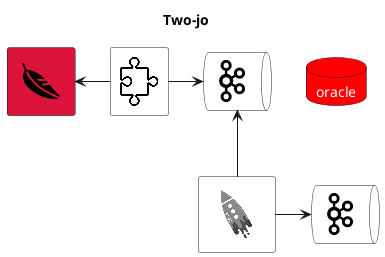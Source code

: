 @startuml
!include <cloudinsight/activemq>
!include <cloudinsight/kafka>
!include <cloudinsight/java>
!include <cloudinsight/cassandra>

sprite $ksql [284x284/16z] {
xDWtGWKn30PXMx9-tV_4P700aL-rytLkPzUntHG0000000000EZHYL2mpA8EF1-CeWvjFgz3cvIt0qPcMOSsawmLQ7DkMRJPZLQXpLns4FbEM3lGfffOjD63
OcBH9YAaOyUYpOmJoZTEcvoaY6KieyqU9nU3DWiTGwFDITMlGnk5LFqwj8aGlqva6KTleqwRXVPVnsbJrubEcpsEPXmPxpVrgZDemxmwsfIsE7BQh1GwvXLj
9aaNdLUUNphsAzhK-vNJvgoZV1MqsMYskSxzofG_9wDDpMbJ6nTeq_MxD4QRZuNttYv0-LDoitxX1voQHb66Dh6MwKwRD-7tx9rdTjrA38CVG1BU_ufVUcJv
t52NapgGvwyxZl2nZinN40wPvyYv2XhAle38DT2mRj2rY2NGvA2wSjT6Rq1pZ-gASpjfK7gw5rGdPV0eiF6cHKF52JHtgijHWxWTkbVJejP0qulZhqrTWaQo
5YTxqFIVfh8M9tu6D2fhSM9G8DnD76fG8DnC7EYg4p5OjGZl14VPWEPkuforQK1pGt6o1SrO75ffqyJjkuiJRO4m5qT6ub1z9s8k3eo2UDE9kBiurO1cKHmV
6A-0fjyBB1Tj6j0CnIaxSV3Kj4gL4Pcw4iTnGQS7ZPBWvnEwi9LZWio-0qZWFm0aypbnw29C7xVhDP5wSUIN0_Oz6kBCxce-rotDeKPReQ2U4gUyvtUFLoMO
BmDndBM9hidSYvFciqsXDM4l3ir9F9yKro4Eh9TmD5yJr26EO1IdvjhqRxGeQ-2WMTdsvt4F73uGSt8TZSRQL0keQt44uur8jfQw3bRoWd5Funoskj9uiwr6
Zdg0d31UJoyihR9hG-JCuQfexNVDO-irOsMGaRCfX05oLkSBDyboSbq0-omdNdwtE7MVY-9pvCGxS5hal0Ed3-J-fb9bPcaaJjx2L4f-EL5F8UTmbSrWivy1
0o0P6hZAFuhdUGOy42VTWLF4QSePSdSLQl6rIM3Qkoe7xmLgv-Fj9RHqDfNuSnodiQcqo74rhd8nLIu-Sdl7gbZM1izeevrZ5MjT6xDknHIfpO0Riw8pN4sb
PJUMDku1Kej1k5PxWFwcmhYLGmTJANMz05ZFQdEuQlz8LNpuKB39Yrnmt9jAYH-zMOchtLHjZEDuysysmST-IJJyDktaeCxB0LJtcXDmV4TluxiWYECN9xxO
JBzsx724kqrJ737r4hztvXaRDohqIQda84RFZZQcCR_izIdnc-PwkMtTK4CppO-mQOeZ79s7ttLgKrFL43DILKt5vAPr0pYU0O-NthHfYYCDg4gI04Yol73S
Tt4KG5v80pJNWBk3BMbyZYRHI_DQMgOnZWyTnFpqsuCTc8lDcDCDnwpZYSSd9EW3U-UXvBmDnE2mIE82-_wlcw8bfQMAx-nCetupvI-dpCJ8yWD0wYR_VeBu
--mVqdDn79AFV_bVVUnlFxxF_z6vHHgHngQ8pKswroQ_TUvS140PUN3oDZVht-Ry0iRfdTjZuRfaO1-Fst_I_9yky_IYFyGtxgiAUI5E68_6DXDnlT7jsi3d
se1jbM5zF2IVRVBRB4q_Z0s9SNqyJbicZjFxiJ__g0tBi3WEwNy5bBiTo9l1IUEMgjVTC_qQDvKtPnpFOUHIbSBjPvv__pPEeLl3-dW_EDbv-yzzyGMWXE3u
FXvolsjYpkaEijFFqlZ16T_7eviQkvgvRmvp_6sN4Zx1n_TZcD08CjqxqBG2AVpyRJ4WnlVn4FT_wpqc_-OTYSy69m-P_vesld5-lkJ6noMCcF_22f4f-b3t
-Ie0hdmSou23OwUYmLsM___1mMbm2Xb7R9mjxdusDKNab8vnmh6GPRJ1CSx46FDdoWW0GEv3ZgDG6cvmBDPyle70up4ei3C7KfQb6A1blC6PK-xEpjDxu0L1
eXm6n-KSa5IIv3HYngdhRRSI4YOFJhMgQgFS5yA0LkMxGSZlqQQgqmyEV3xMxSTbrC6Pqzjk9HKjO8zZy5eTnY5RrPB3kzTojdaW9e-S3hbWFtY1ob23uzy7
ZjFx8PXikyfhuuogboSFDpXsR9a_QWW2Wkn2JgcAULKSZeSRdFnPcp9L2DA5d2gNiszRm_butYldPzMIG6LESSvEuCGS7Sx7vy_UZgnBu9Y3Kah1fiebSyg8
PnNngZkK_zRBmI6aXUEcIfMBm1Lpqf27NF6i30YYo7A_O6e8DiFQIQmyC4T77Ppvn18A82I9-zbfvFMgW6h4kMHE7l-RwaiXI0ZgyBpULTnZ8EbbEWyFXWo0
VWa4fRP6ASIzE0JfaEn-v3LpvX6RWryK4aG1e0GBRg7JejubaadY68uHn_wkUh00Ge8YzYDU4ATdJe_aSmpK0N7i5qbA_T0GY12u9qwDVmeqcNeIwo7cf95n
N5X0agOA2U35hX8eGJaH683owhn2HZu1H2Km2MpCaVjTnQDHjHzvpPmyC8ut0WF670gLSg-DKyMXcNiCx9aZ0_iuH5XJ7mLA6fflVHora7lMd5LnQJcDEpYe
gf3Sml4hRKeVYWanvfoHN7zSndq5i4XLfP1K2kk7lnySKmEWD08lSvwAxQwc2hJjAXdttT425f1AK1fe2q7U4-SOZgSOOeWPEvgr8bbDcs5zd4qLfG_7BA_4
8GHIjz3wtNeXcZZgpqXHuz-mFYws3qmLSaFpIwlYXcHAt23Fth18mdWpxE1OPQ12V0paRNMmK4pK63ZlagEFWQJMS-DXVRmeXG8ZSGCjxdSLs8NZx2Id7cEW
ceSF-qOsGAq4DjRK3t-Z3R5jEm9-Bc9Xnnn5E_mRsCS9A6cgg0KUAc_IiKj22c3s3dW-8xMn6jV7HQqgk71i7_uw_0dt8gwKv2NVTbNzqRx3OM0S5sEDT34G
mikB1pJFRp-YSy0Q1h3-gErLx85zlBGDKaXwq9x5AOUg880Vd3Y3G0l7NffXQrKVZXkQeRYk353VlahmukHIAoTBYkqh8_iuZ3Kr1dAFWKSSI-L8Coe1-tWN
OqpJl9Hvoj59Cx2FoxP1H4bjuPZ7GYveIMXlNqB4JlGOuhgSCYFxE0IiuTXzU8DGEJEx5V6MXEQ3xEiQLvdUnz48JDr1kq58obBiHOgoimRAzkIFH-OZ-xY8
ADLOmpuSsuTtgZZMs3uaeF8eORoF5vegM5c3geRm4aAsxRGBnvJfUOE3ibw74whKVXH8UWYniSQhmePc83nE756XgdBziHPnhQFGrC21m3uVxdIQ7wTD9XHG
8x0nntrugMWkn3M4V0ny7ewBAbbdX5f0gcVD-h_nA1s4n1qJEkP8UHoE4rSrLA2LEGfgGxEaDSRDx1hwvRPxee_FWCAOGy1aefXC-2_RXX3Z32NLDNJNlgoa
2YdXSJuELLD55U26PYXr3kqXyGIcAZnhAeIUwEEggeGPbi9KCGAdlNkT6ZhBb59ULB51IFvwde-3oieQ7ux9u9ZT8DHcPOxhcdmYMXw7uqmbJ1ML5WD1aD4p
smXSPqHB35Og9-xX6C_3yR9k9jAO8pkQat-8LXLg3CmRhyH1A3_Gnr6P0vfCDGvAw9cDEZmaWXixFZGScu-pga9Ib1NDf2uTirr3H_0JLGthUNDZCq6ZhCMO
3Ss8dja2egPcFr6fTL9x_76rIcqpLLLOcQEo79XTan0b-x7Jsj0VLXkyHHjpM6NYAaBo3oct8WwFeaL9HNsZue4uLh8YcIfL9e4k_Y7KSAmYdBjBgGB84asl
H_euDoJNtNMyNfbT5rqyYeAxLtWWZgMgucCWLHbFpAxviFJtBZ4yL1ghLJ0YAyY6PZ1s3r5gFXJU6FOp1yTsrJ46nfxPheikuKhZz4WVjw5nCH1QzvJtyJqS
utmcaG6ev0Vwk79dJfC9nuVQCI5nZZEB7OnnVgAFgxhXMKLOZWy9Y9eFZqSIgTrLbF3CFgwaiZA7P3frhoqSdvgbIBshmFp8McNojDt5Sl6GETdPg49xKPb4
U1wEJPZTi90k7X8gLN7QKg5jDn5ve8_FgeuvHBu-qQ0epxe5QBlNAayCEHDrbmSfN3qKSW6MwLmHLbu9A9mUcG1JQUhWhZjkRsM5q3-HHAoBbl3CU1pJN4Ha
cUwxOmYhCWj1cQ8t-AA0igId5gjj_Q1YiIwAuF_PQLxczDH2tiRYnuzNg812LRom8KRRQ7_oYkro69WwNKtLFtfbiIvwhbpVDRd3qzwnlokxE_I-T7rN14Nh
UKKVWxyhJFuElVFxxuhY3a-xtlrT8Vixz2-EJsUeYigSZZZV5PA_G_yIvtGyggiyIdnj_7Wysgua-7MgyrrekqENhnfNE5OgvRoblhkg68dpLulJYd4gfSpf
IvlRKy9lAlwd7Jic0020003MlxK4Nc2BiIm9UpSB00000008
}

sprite $connect [256x326/16z] {
xTn9ac9138DXtq3tlstlEruKBf654-ltab6VWp6d-gFIVrL1fUTAmiUsG2ygG1_R0JKhd2zbwoM5ywLmlXJEbyBvqdP-umPBgcDRt80cR6i3-geCVy2eW4zQ
xpTkleiVqW1VizXVsVwgf0RubAN-mk_SBOwFlzRvyVkD2_3ZD-w97__jVFoy_l7Zv_jVsNx-_wJz__SXskaN_W2-OOdnAuRlQxJPhtryvhzP_y3w5mErWE_v
PV0J6X2q07Gptx1jvZ_hGlXzNje6a0X-NvYt0Io2tqNkvJUKAVogbhyMLxXVUeRgRFrnShyClrkp_7c_TBbU7tY2IVwyNnhWU-42_H_fyStyInim52pCF_14
Ndqmr1A_7od0Vy4Jxb-8YHy_VlpuyUF7Zny_VlpuyUF7Zny_VlpuyUF7Zny_VlpuyUF7Zny_VlpuyUF7Zny_VlpuyUF7tz_RFUytqXf-FTGTVYEjqyldkiRl
fstVuBd6_LRQlbylwmg_d_R0firHlv6sxrUlxl2hMMs_-dM1tmpRw4odXlr-sbD75ipw_RJ7JgmOzVjfpvrOCkDtqpgVfI-QC-R_EOtXR-XkyVjfd_rzczU0
ytu_xRDV_e4M4tuxh9xzKfyrxtyxhV71Fjw0asaD_NW3xBI6lvDbtk-dDVYtDS1FUsHuvmg_d_PTVjKLVZ-jmR_m1U2dDVWtlW3yj0P_sbz7qnhwsru0fuTF
wd9_dKfxH33xB_1GsdVIpuq33QGTy1iruCUF7x--oO-Vrpz-_FYDzCD---bM_F_fFAC_072z_zHeHV3u1-DVZ7_cZN_ldVymxihy5_EVp7__M0FyiVKFbRp-
XVLFzRi6QC7wDzO_Bbx_sl0SNFzSKtu_BUlVsV_0_XVsFpqZFFsM_M_iVsJ_QrM5xdzc_pld7t3-1UUVp1Vd_-37Zny_VlpuyUF7Zny_VlpuyUF7Zny_Vlpu
yUF7Zny_VlpuyUF7Zny_VlpuyUF7Zny_VlpupzR04uxu_GCe5lZDK5hWzsD9INuDy6zkW0RyimsucV_nRAFy-HU0Hltp3HZIz-iR_NMolivVLrRBNmlAyCVn
u_pDx_-r_APV4Vp6TPlvggm6w5T-1V0J6j3dQNK3dF6l07v80zpnton-LOZVk6K0VrC3VD9wlt7p07wAlogb0RvciT-vpoO-_h06690zVX-oqk_T4Rzs-0j_
rXi0lwBz-0i_Vlny_-Fdzpz-ztvX3S3F-Dy2lq_HLhzI-Cp_-0tGQh-Y-An_OFrBoT__NIjAFPUqm6_8rlFBtFzPQqfErQ8AvrUb-ylG1pUWDbOulyhW1tQW
DfUXJ-f0HLGE_ll_wlu3
}

title Two-jo

'skinparam monochrome true

rectangle "<$activemq>" as activemq #Crimson
rectangle "<$ksql{scale=0.2}>" as ksql #White
rectangle "<$connect{scale=0.15}>" as connect #White
queue "<$kafka>" as incoming.activemq[[{incoming.activemq} field]] #White
'rectangle "<$java>\ndaemon" as daemon
queue "<$kafka>" as incoming.op.msgs[[{incoming.op.msgs} field]] #White
database oracle as "<color:white>oracle</color>" #Red

activemq <- connect
connect -> incoming.activemq
incoming.activemq <-down- ksql
ksql -> incoming.op.msgs
@enduml